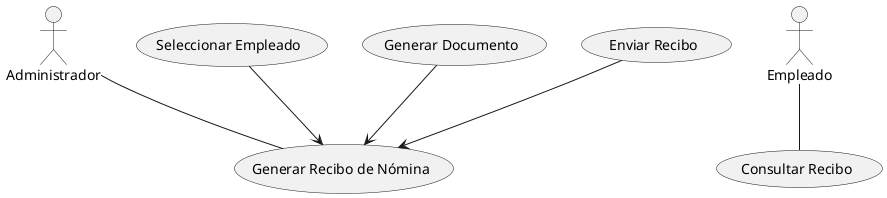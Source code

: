 @startuml
actor Administrador
actor Empleado

(Seleccionar Empleado) --> (Generar Recibo de Nómina)
(Generar Documento) --> (Generar Recibo de Nómina)
(Enviar Recibo) --> (Generar Recibo de Nómina)

Administrador -- (Generar Recibo de Nómina)
Empleado -- (Consultar Recibo)
@enduml
